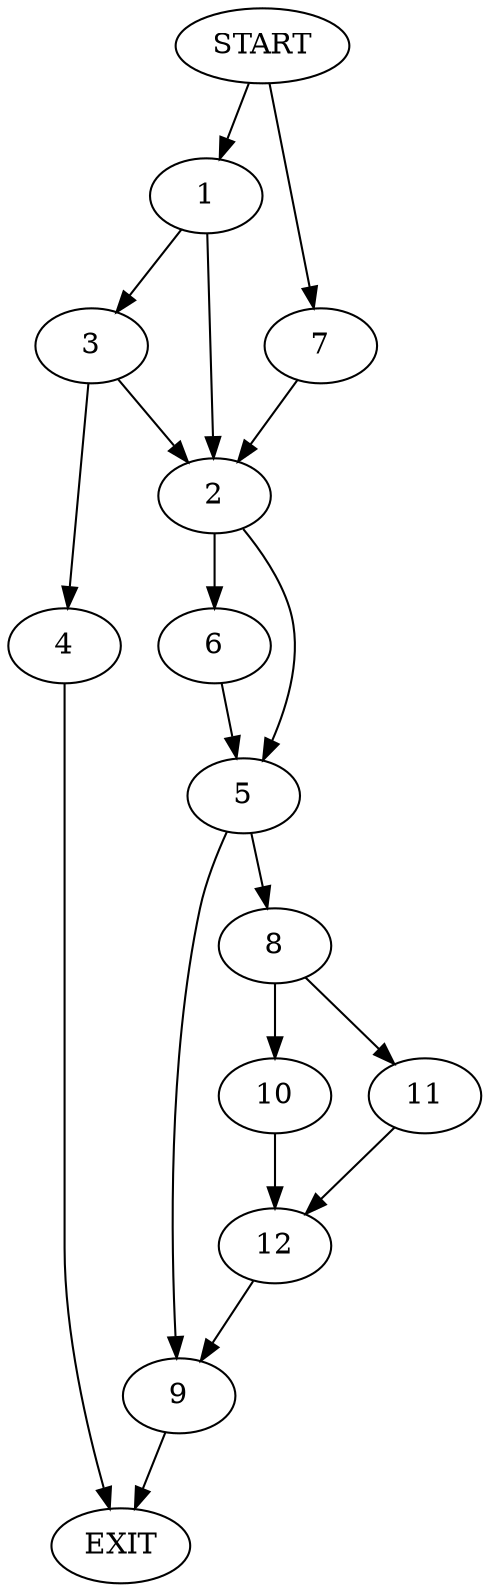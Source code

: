 digraph {
0 [label="START"]
13 [label="EXIT"]
0 -> 1
1 -> 2
1 -> 3
3 -> 2
3 -> 4
2 -> 5
2 -> 6
4 -> 13
0 -> 7
7 -> 2
6 -> 5
5 -> 8
5 -> 9
8 -> 10
8 -> 11
9 -> 13
10 -> 12
11 -> 12
12 -> 9
}
